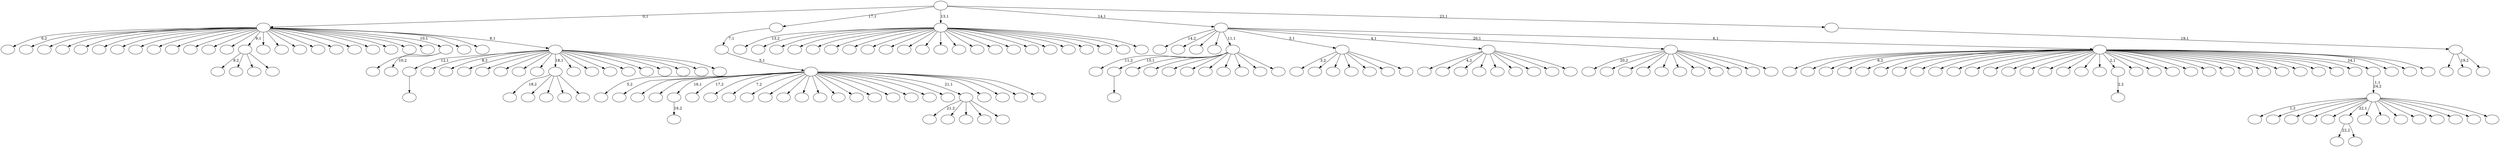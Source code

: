 digraph T {
	225 [label=""]
	224 [label=""]
	223 [label=""]
	222 [label=""]
	221 [label=""]
	220 [label=""]
	219 [label=""]
	218 [label=""]
	217 [label=""]
	216 [label=""]
	215 [label=""]
	214 [label=""]
	213 [label=""]
	212 [label=""]
	211 [label=""]
	210 [label=""]
	209 [label=""]
	208 [label=""]
	207 [label=""]
	206 [label=""]
	205 [label=""]
	204 [label=""]
	203 [label=""]
	202 [label=""]
	201 [label=""]
	200 [label=""]
	199 [label=""]
	198 [label=""]
	197 [label=""]
	196 [label=""]
	195 [label=""]
	194 [label=""]
	193 [label=""]
	192 [label=""]
	191 [label=""]
	190 [label=""]
	189 [label=""]
	188 [label=""]
	187 [label=""]
	186 [label=""]
	185 [label=""]
	184 [label=""]
	183 [label=""]
	182 [label=""]
	181 [label=""]
	180 [label=""]
	179 [label=""]
	178 [label=""]
	177 [label=""]
	176 [label=""]
	175 [label=""]
	174 [label=""]
	173 [label=""]
	172 [label=""]
	171 [label=""]
	170 [label=""]
	169 [label=""]
	168 [label=""]
	167 [label=""]
	166 [label=""]
	165 [label=""]
	164 [label=""]
	163 [label=""]
	162 [label=""]
	161 [label=""]
	160 [label=""]
	159 [label=""]
	158 [label=""]
	157 [label=""]
	156 [label=""]
	155 [label=""]
	154 [label=""]
	153 [label=""]
	152 [label=""]
	151 [label=""]
	150 [label=""]
	149 [label=""]
	148 [label=""]
	147 [label=""]
	146 [label=""]
	145 [label=""]
	144 [label=""]
	143 [label=""]
	142 [label=""]
	141 [label=""]
	140 [label=""]
	139 [label=""]
	138 [label=""]
	137 [label=""]
	136 [label=""]
	135 [label=""]
	134 [label=""]
	133 [label=""]
	132 [label=""]
	131 [label=""]
	130 [label=""]
	129 [label=""]
	128 [label=""]
	127 [label=""]
	126 [label=""]
	125 [label=""]
	124 [label=""]
	123 [label=""]
	122 [label=""]
	121 [label=""]
	120 [label=""]
	119 [label=""]
	118 [label=""]
	117 [label=""]
	116 [label=""]
	115 [label=""]
	114 [label=""]
	113 [label=""]
	112 [label=""]
	111 [label=""]
	110 [label=""]
	109 [label=""]
	108 [label=""]
	107 [label=""]
	106 [label=""]
	105 [label=""]
	104 [label=""]
	103 [label=""]
	102 [label=""]
	101 [label=""]
	100 [label=""]
	99 [label=""]
	98 [label=""]
	97 [label=""]
	96 [label=""]
	95 [label=""]
	94 [label=""]
	93 [label=""]
	92 [label=""]
	91 [label=""]
	90 [label=""]
	89 [label=""]
	88 [label=""]
	87 [label=""]
	86 [label=""]
	85 [label=""]
	84 [label=""]
	83 [label=""]
	82 [label=""]
	81 [label=""]
	80 [label=""]
	79 [label=""]
	78 [label=""]
	77 [label=""]
	76 [label=""]
	75 [label=""]
	74 [label=""]
	73 [label=""]
	72 [label=""]
	71 [label=""]
	70 [label=""]
	69 [label=""]
	68 [label=""]
	67 [label=""]
	66 [label=""]
	65 [label=""]
	64 [label=""]
	63 [label=""]
	62 [label=""]
	61 [label=""]
	60 [label=""]
	59 [label=""]
	58 [label=""]
	57 [label=""]
	56 [label=""]
	55 [label=""]
	54 [label=""]
	53 [label=""]
	52 [label=""]
	51 [label=""]
	50 [label=""]
	49 [label=""]
	48 [label=""]
	47 [label=""]
	46 [label=""]
	45 [label=""]
	44 [label=""]
	43 [label=""]
	42 [label=""]
	41 [label=""]
	40 [label=""]
	39 [label=""]
	38 [label=""]
	37 [label=""]
	36 [label=""]
	35 [label=""]
	34 [label=""]
	33 [label=""]
	32 [label=""]
	31 [label=""]
	30 [label=""]
	29 [label=""]
	28 [label=""]
	27 [label=""]
	26 [label=""]
	25 [label=""]
	24 [label=""]
	23 [label=""]
	22 [label=""]
	21 [label=""]
	20 [label=""]
	19 [label=""]
	18 [label=""]
	17 [label=""]
	16 [label=""]
	15 [label=""]
	14 [label=""]
	13 [label=""]
	12 [label=""]
	11 [label=""]
	10 [label=""]
	9 [label=""]
	8 [label=""]
	7 [label=""]
	6 [label=""]
	5 [label=""]
	4 [label=""]
	3 [label=""]
	2 [label=""]
	1 [label=""]
	0 [label=""]
	224 -> 225 [label=""]
	190 -> 191 [label="16,2"]
	178 -> 179 [label=""]
	132 -> 211 [label="9,2"]
	132 -> 197 [label=""]
	132 -> 159 [label=""]
	132 -> 133 [label=""]
	113 -> 130 [label="22,2"]
	113 -> 114 [label=""]
	103 -> 104 [label="2,2"]
	59 -> 221 [label=""]
	59 -> 60 [label="10,2"]
	57 -> 173 [label="18,2"]
	57 -> 160 [label=""]
	57 -> 152 [label=""]
	57 -> 126 [label=""]
	57 -> 58 [label=""]
	46 -> 223 [label="11,2"]
	46 -> 178 [label="15,1"]
	46 -> 163 [label=""]
	46 -> 137 [label=""]
	46 -> 128 [label=""]
	46 -> 97 [label=""]
	46 -> 96 [label=""]
	46 -> 95 [label=""]
	46 -> 71 [label=""]
	46 -> 69 [label=""]
	46 -> 47 [label=""]
	39 -> 216 [label="3,2"]
	39 -> 208 [label=""]
	39 -> 172 [label=""]
	39 -> 151 [label=""]
	39 -> 100 [label=""]
	39 -> 51 [label=""]
	39 -> 40 [label=""]
	36 -> 171 [label="21,2"]
	36 -> 111 [label=""]
	36 -> 84 [label=""]
	36 -> 64 [label=""]
	36 -> 37 [label=""]
	33 -> 175 [label="1,2"]
	33 -> 161 [label=""]
	33 -> 157 [label=""]
	33 -> 144 [label=""]
	33 -> 121 [label=""]
	33 -> 113 [label="22,1"]
	33 -> 85 [label=""]
	33 -> 83 [label=""]
	33 -> 65 [label=""]
	33 -> 63 [label=""]
	33 -> 56 [label=""]
	33 -> 48 [label=""]
	33 -> 43 [label=""]
	33 -> 34 [label=""]
	32 -> 33 [label="1,1\n24,2"]
	23 -> 170 [label=""]
	23 -> 141 [label="4,2"]
	23 -> 136 [label=""]
	23 -> 107 [label=""]
	23 -> 91 [label=""]
	23 -> 77 [label=""]
	23 -> 62 [label=""]
	23 -> 55 [label=""]
	23 -> 24 [label=""]
	19 -> 224 [label="12,1"]
	19 -> 220 [label=""]
	19 -> 214 [label="8,2"]
	19 -> 201 [label=""]
	19 -> 180 [label=""]
	19 -> 169 [label=""]
	19 -> 166 [label=""]
	19 -> 106 [label=""]
	19 -> 57 [label="18,1"]
	19 -> 45 [label=""]
	19 -> 38 [label=""]
	19 -> 35 [label=""]
	19 -> 28 [label=""]
	19 -> 27 [label=""]
	19 -> 26 [label=""]
	19 -> 25 [label=""]
	19 -> 21 [label=""]
	19 -> 20 [label=""]
	18 -> 219 [label="0,2"]
	18 -> 209 [label=""]
	18 -> 205 [label=""]
	18 -> 196 [label=""]
	18 -> 194 [label=""]
	18 -> 183 [label=""]
	18 -> 181 [label=""]
	18 -> 165 [label=""]
	18 -> 158 [label=""]
	18 -> 150 [label=""]
	18 -> 147 [label=""]
	18 -> 138 [label=""]
	18 -> 134 [label=""]
	18 -> 132 [label="9,1"]
	18 -> 131 [label=""]
	18 -> 118 [label=""]
	18 -> 116 [label=""]
	18 -> 115 [label=""]
	18 -> 92 [label=""]
	18 -> 80 [label=""]
	18 -> 78 [label=""]
	18 -> 75 [label=""]
	18 -> 70 [label=""]
	18 -> 66 [label=""]
	18 -> 59 [label="10,1"]
	18 -> 49 [label=""]
	18 -> 44 [label=""]
	18 -> 19 [label="8,1"]
	14 -> 213 [label="20,2"]
	14 -> 202 [label=""]
	14 -> 200 [label=""]
	14 -> 174 [label=""]
	14 -> 162 [label=""]
	14 -> 149 [label=""]
	14 -> 143 [label=""]
	14 -> 122 [label=""]
	14 -> 119 [label=""]
	14 -> 31 [label=""]
	14 -> 15 [label=""]
	11 -> 204 [label="5,2"]
	11 -> 195 [label=""]
	11 -> 193 [label=""]
	11 -> 192 [label=""]
	11 -> 190 [label="16,1"]
	11 -> 187 [label="17,2"]
	11 -> 185 [label=""]
	11 -> 148 [label="7,2"]
	11 -> 142 [label=""]
	11 -> 123 [label=""]
	11 -> 117 [label=""]
	11 -> 102 [label=""]
	11 -> 99 [label=""]
	11 -> 93 [label=""]
	11 -> 90 [label=""]
	11 -> 88 [label=""]
	11 -> 86 [label=""]
	11 -> 74 [label=""]
	11 -> 53 [label=""]
	11 -> 52 [label=""]
	11 -> 36 [label="21,1"]
	11 -> 29 [label=""]
	11 -> 17 [label=""]
	11 -> 16 [label=""]
	11 -> 12 [label=""]
	10 -> 11 [label="5,1"]
	9 -> 10 [label="7,1"]
	7 -> 222 [label="13,2"]
	7 -> 203 [label=""]
	7 -> 199 [label=""]
	7 -> 198 [label=""]
	7 -> 188 [label=""]
	7 -> 186 [label=""]
	7 -> 177 [label=""]
	7 -> 156 [label=""]
	7 -> 154 [label=""]
	7 -> 153 [label=""]
	7 -> 145 [label=""]
	7 -> 140 [label=""]
	7 -> 139 [label=""]
	7 -> 135 [label=""]
	7 -> 125 [label=""]
	7 -> 124 [label=""]
	7 -> 120 [label=""]
	7 -> 105 [label=""]
	7 -> 82 [label=""]
	7 -> 81 [label=""]
	7 -> 54 [label=""]
	7 -> 30 [label=""]
	7 -> 8 [label=""]
	5 -> 218 [label=""]
	5 -> 217 [label=""]
	5 -> 215 [label=""]
	5 -> 210 [label="6,2"]
	5 -> 207 [label=""]
	5 -> 206 [label=""]
	5 -> 189 [label=""]
	5 -> 182 [label=""]
	5 -> 176 [label=""]
	5 -> 168 [label=""]
	5 -> 167 [label=""]
	5 -> 164 [label=""]
	5 -> 155 [label=""]
	5 -> 146 [label=""]
	5 -> 112 [label=""]
	5 -> 110 [label=""]
	5 -> 109 [label=""]
	5 -> 108 [label=""]
	5 -> 103 [label="2,1"]
	5 -> 101 [label=""]
	5 -> 98 [label=""]
	5 -> 89 [label=""]
	5 -> 87 [label=""]
	5 -> 79 [label=""]
	5 -> 76 [label=""]
	5 -> 73 [label=""]
	5 -> 72 [label=""]
	5 -> 68 [label=""]
	5 -> 67 [label=""]
	5 -> 61 [label=""]
	5 -> 42 [label=""]
	5 -> 41 [label=""]
	5 -> 32 [label="24,1"]
	5 -> 22 [label=""]
	5 -> 13 [label=""]
	5 -> 6 [label=""]
	4 -> 212 [label="14,2"]
	4 -> 129 [label=""]
	4 -> 127 [label=""]
	4 -> 94 [label=""]
	4 -> 46 [label="11,1"]
	4 -> 39 [label="3,1"]
	4 -> 23 [label="4,1"]
	4 -> 14 [label="20,1"]
	4 -> 5 [label="6,1"]
	2 -> 184 [label=""]
	2 -> 50 [label="19,2"]
	2 -> 3 [label=""]
	1 -> 2 [label="19,1"]
	0 -> 18 [label="0,1"]
	0 -> 9 [label="17,1"]
	0 -> 7 [label="13,1"]
	0 -> 4 [label="14,1"]
	0 -> 1 [label="23,1"]
}
